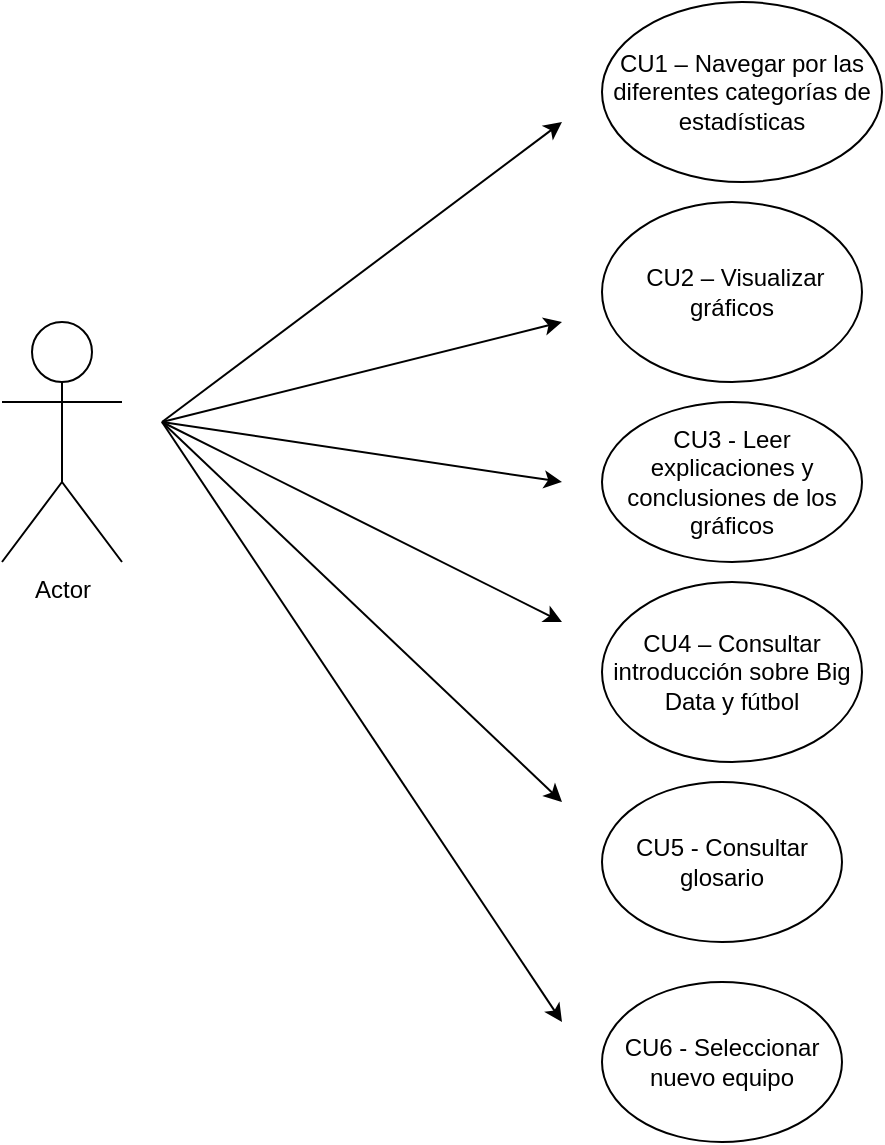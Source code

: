 <mxfile version="28.1.1">
  <diagram name="Página-1" id="LS4O61zOG3Bk13mjSfPd">
    <mxGraphModel dx="1226" dy="675" grid="1" gridSize="10" guides="1" tooltips="1" connect="1" arrows="1" fold="1" page="1" pageScale="1" pageWidth="827" pageHeight="1169" background="light-dark(#FFFFFF,#FFFFFF)" math="0" shadow="0">
      <root>
        <mxCell id="0" />
        <mxCell id="1" parent="0" />
        <mxCell id="bObDp9cOgaXY-s7p0vO2-1" value="Actor" style="shape=umlActor;verticalLabelPosition=bottom;verticalAlign=top;html=1;outlineConnect=0;strokeColor=light-dark(#000000,#000000);" vertex="1" parent="1">
          <mxGeometry x="40" y="400" width="60" height="120" as="geometry" />
        </mxCell>
        <mxCell id="bObDp9cOgaXY-s7p0vO2-2" value="" style="endArrow=classic;html=1;rounded=0;strokeColor=light-dark(#000000,#000000);" edge="1" parent="1">
          <mxGeometry width="50" height="50" relative="1" as="geometry">
            <mxPoint x="120" y="450" as="sourcePoint" />
            <mxPoint x="320" y="300" as="targetPoint" />
          </mxGeometry>
        </mxCell>
        <mxCell id="bObDp9cOgaXY-s7p0vO2-3" value="CU1 – Navegar por las diferentes categorías de estadísticas" style="ellipse;whiteSpace=wrap;html=1;" vertex="1" parent="1">
          <mxGeometry x="340" y="240" width="140" height="90" as="geometry" />
        </mxCell>
        <mxCell id="bObDp9cOgaXY-s7p0vO2-4" value="" style="endArrow=classic;html=1;rounded=0;strokeColor=light-dark(#000000,#000000);" edge="1" parent="1">
          <mxGeometry width="50" height="50" relative="1" as="geometry">
            <mxPoint x="120" y="450" as="sourcePoint" />
            <mxPoint x="320" y="400" as="targetPoint" />
          </mxGeometry>
        </mxCell>
        <mxCell id="bObDp9cOgaXY-s7p0vO2-5" value="&amp;nbsp;CU2 – Visualizar gráficos" style="ellipse;whiteSpace=wrap;html=1;" vertex="1" parent="1">
          <mxGeometry x="340" y="340" width="130" height="90" as="geometry" />
        </mxCell>
        <mxCell id="bObDp9cOgaXY-s7p0vO2-6" value="" style="endArrow=classic;html=1;rounded=0;strokeColor=light-dark(#000000,#000000);" edge="1" parent="1">
          <mxGeometry width="50" height="50" relative="1" as="geometry">
            <mxPoint x="120" y="450" as="sourcePoint" />
            <mxPoint x="320" y="480" as="targetPoint" />
          </mxGeometry>
        </mxCell>
        <mxCell id="bObDp9cOgaXY-s7p0vO2-7" value="CU3 - Leer explicaciones y conclusiones de los gráficos" style="ellipse;whiteSpace=wrap;html=1;" vertex="1" parent="1">
          <mxGeometry x="340" y="440" width="130" height="80" as="geometry" />
        </mxCell>
        <mxCell id="bObDp9cOgaXY-s7p0vO2-8" value="" style="endArrow=classic;html=1;rounded=0;strokeColor=light-dark(#000000,#000000);" edge="1" parent="1">
          <mxGeometry width="50" height="50" relative="1" as="geometry">
            <mxPoint x="120" y="450" as="sourcePoint" />
            <mxPoint x="320" y="550" as="targetPoint" />
          </mxGeometry>
        </mxCell>
        <mxCell id="bObDp9cOgaXY-s7p0vO2-9" value="CU4 – Consultar introducción sobre Big Data y fútbol" style="ellipse;whiteSpace=wrap;html=1;" vertex="1" parent="1">
          <mxGeometry x="340" y="530" width="130" height="90" as="geometry" />
        </mxCell>
        <mxCell id="bObDp9cOgaXY-s7p0vO2-10" value="" style="endArrow=classic;html=1;rounded=0;strokeColor=light-dark(#000000,#000000);" edge="1" parent="1">
          <mxGeometry width="50" height="50" relative="1" as="geometry">
            <mxPoint x="120" y="450" as="sourcePoint" />
            <mxPoint x="320" y="640" as="targetPoint" />
          </mxGeometry>
        </mxCell>
        <mxCell id="bObDp9cOgaXY-s7p0vO2-11" value="CU5 - Consultar glosario" style="ellipse;whiteSpace=wrap;html=1;" vertex="1" parent="1">
          <mxGeometry x="340" y="630" width="120" height="80" as="geometry" />
        </mxCell>
        <mxCell id="bObDp9cOgaXY-s7p0vO2-12" value="CU6 - Seleccionar nuevo equipo" style="ellipse;whiteSpace=wrap;html=1;" vertex="1" parent="1">
          <mxGeometry x="340" y="730" width="120" height="80" as="geometry" />
        </mxCell>
        <mxCell id="bObDp9cOgaXY-s7p0vO2-13" value="" style="endArrow=classic;html=1;rounded=0;strokeColor=light-dark(#000000,#000000);" edge="1" parent="1">
          <mxGeometry width="50" height="50" relative="1" as="geometry">
            <mxPoint x="120" y="450" as="sourcePoint" />
            <mxPoint x="320" y="750" as="targetPoint" />
          </mxGeometry>
        </mxCell>
      </root>
    </mxGraphModel>
  </diagram>
</mxfile>
